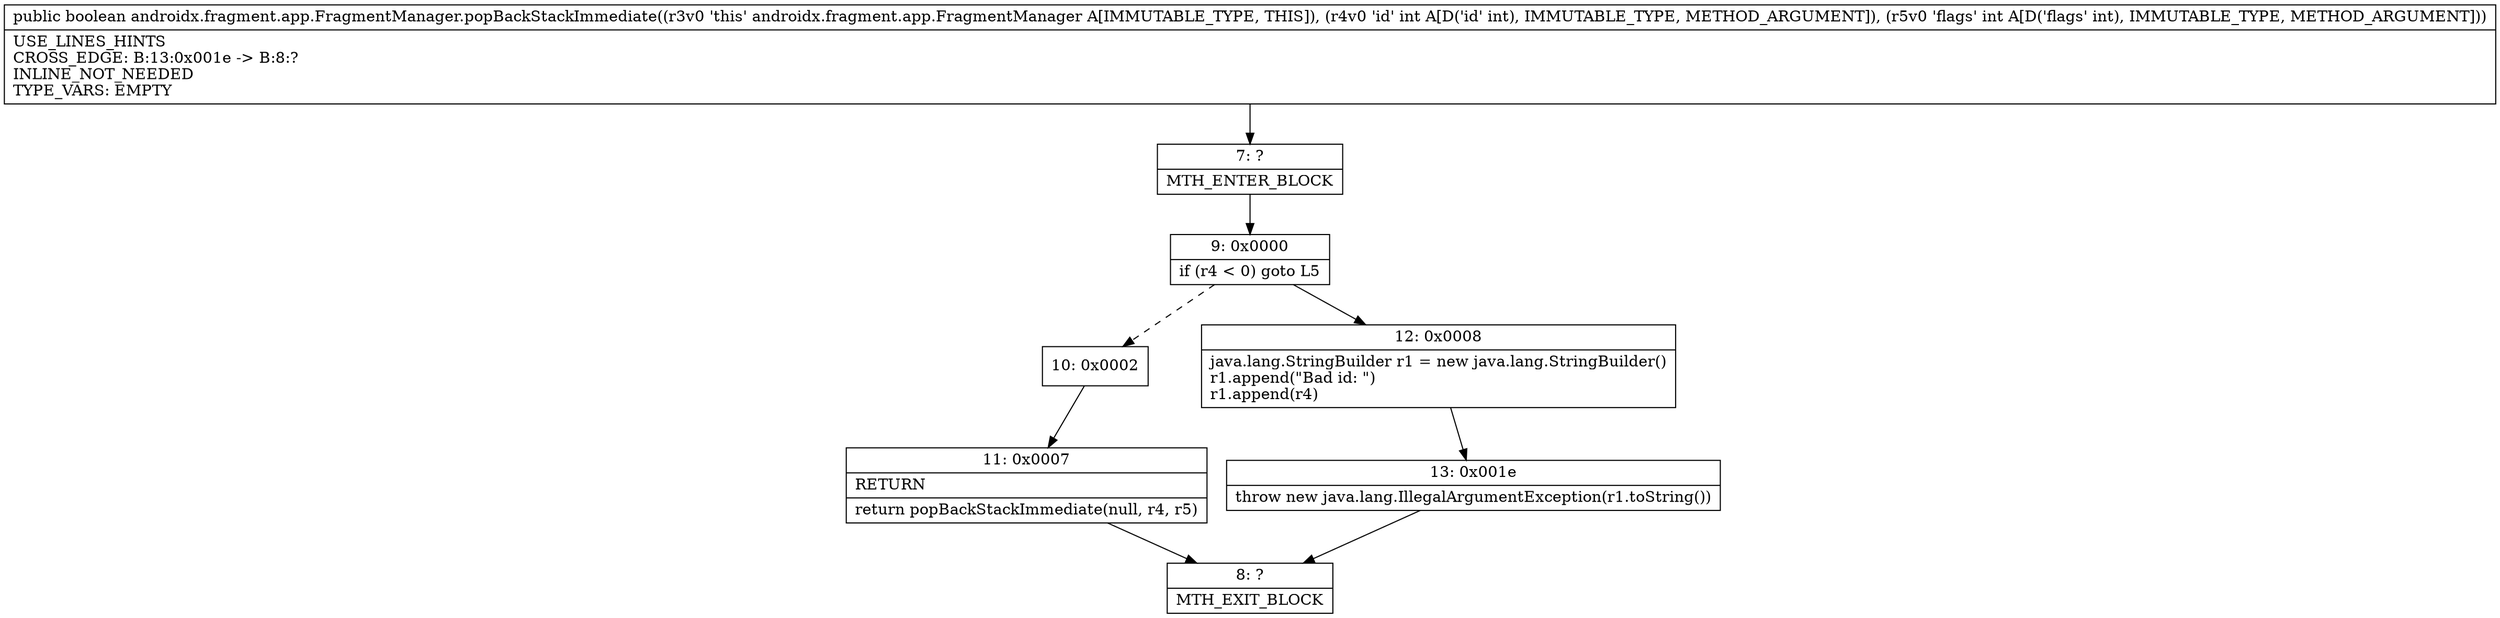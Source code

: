 digraph "CFG forandroidx.fragment.app.FragmentManager.popBackStackImmediate(II)Z" {
Node_7 [shape=record,label="{7\:\ ?|MTH_ENTER_BLOCK\l}"];
Node_9 [shape=record,label="{9\:\ 0x0000|if (r4 \< 0) goto L5\l}"];
Node_10 [shape=record,label="{10\:\ 0x0002}"];
Node_11 [shape=record,label="{11\:\ 0x0007|RETURN\l|return popBackStackImmediate(null, r4, r5)\l}"];
Node_8 [shape=record,label="{8\:\ ?|MTH_EXIT_BLOCK\l}"];
Node_12 [shape=record,label="{12\:\ 0x0008|java.lang.StringBuilder r1 = new java.lang.StringBuilder()\lr1.append(\"Bad id: \")\lr1.append(r4)\l}"];
Node_13 [shape=record,label="{13\:\ 0x001e|throw new java.lang.IllegalArgumentException(r1.toString())\l}"];
MethodNode[shape=record,label="{public boolean androidx.fragment.app.FragmentManager.popBackStackImmediate((r3v0 'this' androidx.fragment.app.FragmentManager A[IMMUTABLE_TYPE, THIS]), (r4v0 'id' int A[D('id' int), IMMUTABLE_TYPE, METHOD_ARGUMENT]), (r5v0 'flags' int A[D('flags' int), IMMUTABLE_TYPE, METHOD_ARGUMENT]))  | USE_LINES_HINTS\lCROSS_EDGE: B:13:0x001e \-\> B:8:?\lINLINE_NOT_NEEDED\lTYPE_VARS: EMPTY\l}"];
MethodNode -> Node_7;Node_7 -> Node_9;
Node_9 -> Node_10[style=dashed];
Node_9 -> Node_12;
Node_10 -> Node_11;
Node_11 -> Node_8;
Node_12 -> Node_13;
Node_13 -> Node_8;
}

